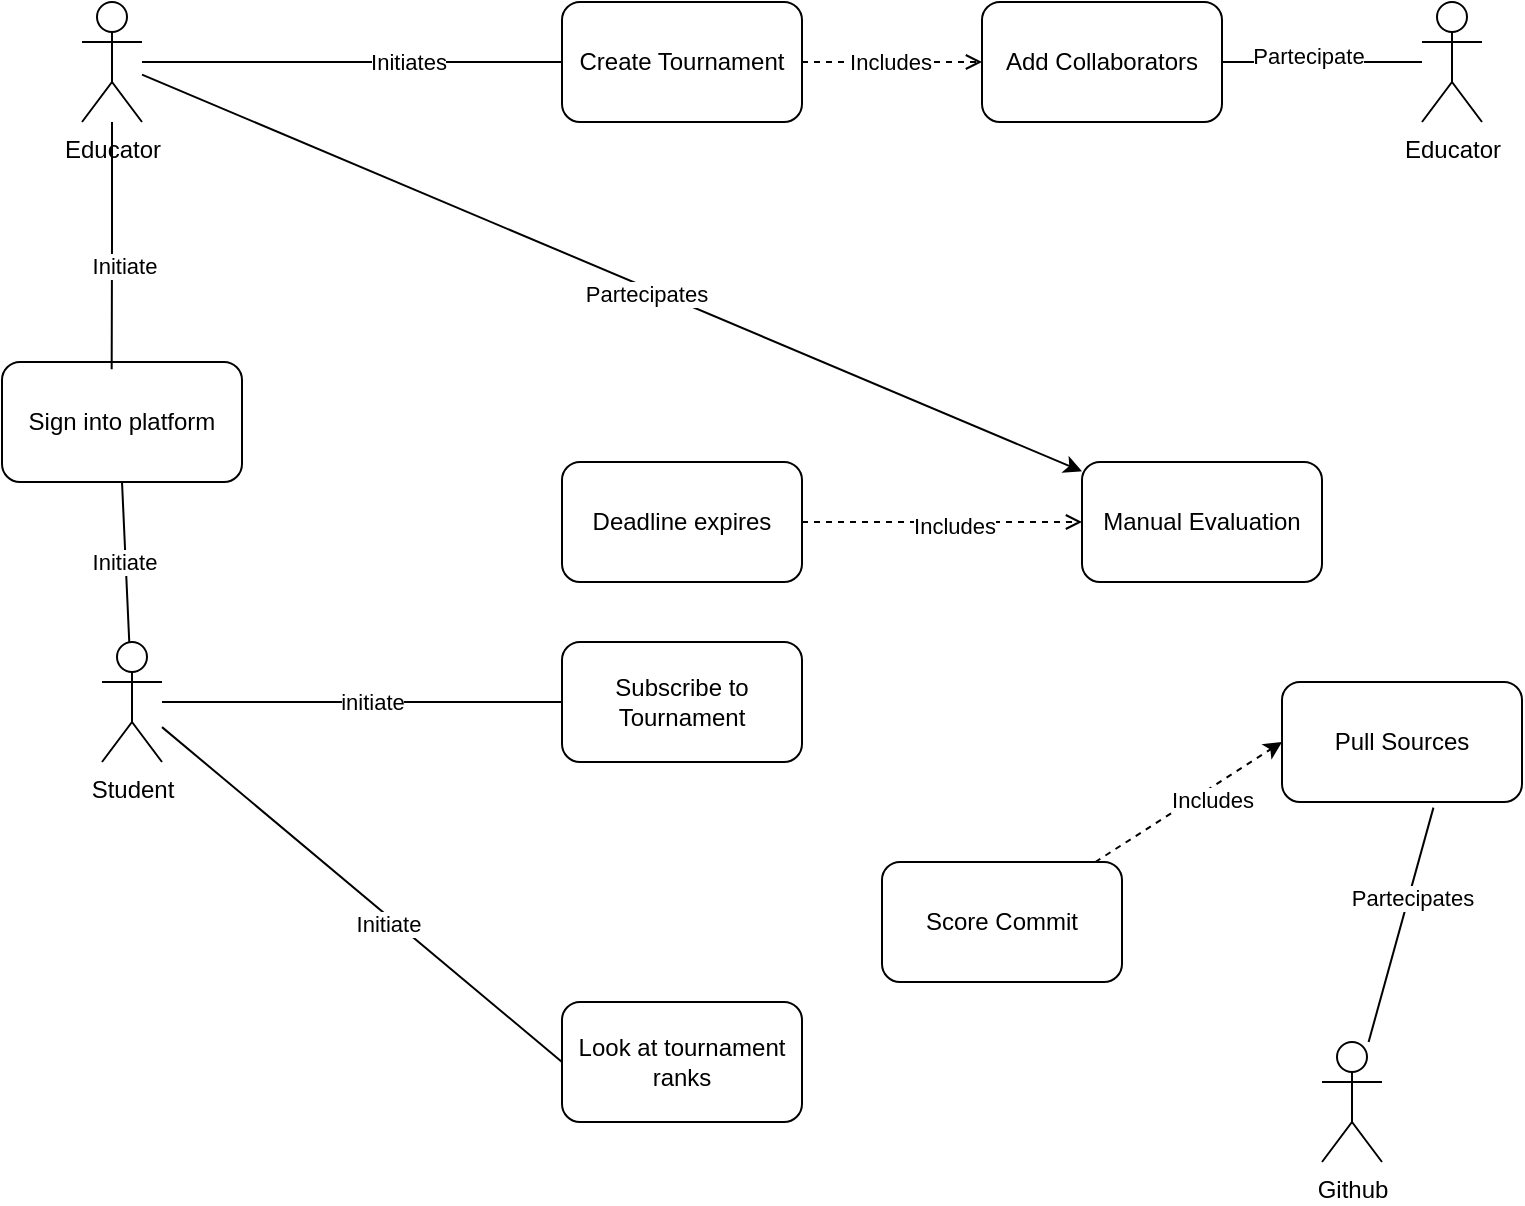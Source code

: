 <mxfile version="22.1.1" type="device">
  <diagram name="Page-1" id="14Ba-zBAdnsFHIcO7eYu">
    <mxGraphModel dx="1161" dy="638" grid="1" gridSize="10" guides="1" tooltips="1" connect="1" arrows="1" fold="1" page="1" pageScale="1" pageWidth="850" pageHeight="1100" math="0" shadow="0">
      <root>
        <mxCell id="0" />
        <mxCell id="1" parent="0" />
        <mxCell id="ohb2JiH-lBD_aOpPsfsn-25" style="edgeStyle=orthogonalEdgeStyle;rounded=0;orthogonalLoop=1;jettySize=auto;html=1;entryX=0;entryY=0.5;entryDx=0;entryDy=0;endArrow=none;endFill=0;" edge="1" parent="1" source="ohb2JiH-lBD_aOpPsfsn-1" target="ohb2JiH-lBD_aOpPsfsn-5">
          <mxGeometry relative="1" as="geometry" />
        </mxCell>
        <mxCell id="ohb2JiH-lBD_aOpPsfsn-26" value="Initiates" style="edgeLabel;html=1;align=center;verticalAlign=middle;resizable=0;points=[];" vertex="1" connectable="0" parent="ohb2JiH-lBD_aOpPsfsn-25">
          <mxGeometry x="0.26" relative="1" as="geometry">
            <mxPoint as="offset" />
          </mxGeometry>
        </mxCell>
        <mxCell id="ohb2JiH-lBD_aOpPsfsn-32" style="rounded=0;orthogonalLoop=1;jettySize=auto;html=1;" edge="1" parent="1" source="ohb2JiH-lBD_aOpPsfsn-1" target="ohb2JiH-lBD_aOpPsfsn-11">
          <mxGeometry relative="1" as="geometry" />
        </mxCell>
        <mxCell id="ohb2JiH-lBD_aOpPsfsn-33" value="Partecipates" style="edgeLabel;html=1;align=center;verticalAlign=middle;resizable=0;points=[];" vertex="1" connectable="0" parent="ohb2JiH-lBD_aOpPsfsn-32">
          <mxGeometry x="0.079" y="-3" relative="1" as="geometry">
            <mxPoint as="offset" />
          </mxGeometry>
        </mxCell>
        <mxCell id="ohb2JiH-lBD_aOpPsfsn-1" value="Educator" style="shape=umlActor;verticalLabelPosition=bottom;verticalAlign=top;html=1;outlineConnect=0;" vertex="1" parent="1">
          <mxGeometry x="110" y="80" width="30" height="60" as="geometry" />
        </mxCell>
        <mxCell id="ohb2JiH-lBD_aOpPsfsn-12" style="edgeStyle=orthogonalEdgeStyle;rounded=0;orthogonalLoop=1;jettySize=auto;html=1;entryX=0;entryY=0.5;entryDx=0;entryDy=0;endArrow=none;endFill=0;" edge="1" parent="1" source="ohb2JiH-lBD_aOpPsfsn-2" target="ohb2JiH-lBD_aOpPsfsn-6">
          <mxGeometry relative="1" as="geometry" />
        </mxCell>
        <mxCell id="ohb2JiH-lBD_aOpPsfsn-13" value="initiate" style="edgeLabel;html=1;align=center;verticalAlign=middle;resizable=0;points=[];" vertex="1" connectable="0" parent="ohb2JiH-lBD_aOpPsfsn-12">
          <mxGeometry x="0.048" relative="1" as="geometry">
            <mxPoint as="offset" />
          </mxGeometry>
        </mxCell>
        <mxCell id="ohb2JiH-lBD_aOpPsfsn-14" style="orthogonalLoop=1;jettySize=auto;html=1;entryX=0;entryY=0.5;entryDx=0;entryDy=0;strokeColor=default;endArrow=none;endFill=0;" edge="1" parent="1" source="ohb2JiH-lBD_aOpPsfsn-2" target="ohb2JiH-lBD_aOpPsfsn-9">
          <mxGeometry relative="1" as="geometry" />
        </mxCell>
        <mxCell id="ohb2JiH-lBD_aOpPsfsn-15" value="Initiate" style="edgeLabel;html=1;align=center;verticalAlign=middle;resizable=0;points=[];" vertex="1" connectable="0" parent="ohb2JiH-lBD_aOpPsfsn-14">
          <mxGeometry x="0.142" y="-3" relative="1" as="geometry">
            <mxPoint as="offset" />
          </mxGeometry>
        </mxCell>
        <mxCell id="ohb2JiH-lBD_aOpPsfsn-28" style="rounded=0;orthogonalLoop=1;jettySize=auto;html=1;entryX=0.5;entryY=1;entryDx=0;entryDy=0;endArrow=none;endFill=0;" edge="1" parent="1" source="ohb2JiH-lBD_aOpPsfsn-2" target="ohb2JiH-lBD_aOpPsfsn-3">
          <mxGeometry relative="1" as="geometry" />
        </mxCell>
        <mxCell id="ohb2JiH-lBD_aOpPsfsn-29" value="Initiate" style="edgeLabel;html=1;align=center;verticalAlign=middle;resizable=0;points=[];" vertex="1" connectable="0" parent="ohb2JiH-lBD_aOpPsfsn-28">
          <mxGeometry x="-0.007" y="1" relative="1" as="geometry">
            <mxPoint as="offset" />
          </mxGeometry>
        </mxCell>
        <mxCell id="ohb2JiH-lBD_aOpPsfsn-2" value="Student" style="shape=umlActor;verticalLabelPosition=bottom;verticalAlign=top;html=1;outlineConnect=0;" vertex="1" parent="1">
          <mxGeometry x="120" y="400" width="30" height="60" as="geometry" />
        </mxCell>
        <mxCell id="ohb2JiH-lBD_aOpPsfsn-3" value="Sign into platform" style="rounded=1;whiteSpace=wrap;html=1;" vertex="1" parent="1">
          <mxGeometry x="70" y="260" width="120" height="60" as="geometry" />
        </mxCell>
        <mxCell id="ohb2JiH-lBD_aOpPsfsn-21" style="edgeStyle=orthogonalEdgeStyle;rounded=0;orthogonalLoop=1;jettySize=auto;html=1;exitX=1;exitY=0.5;exitDx=0;exitDy=0;dashed=1;endArrow=open;endFill=0;" edge="1" parent="1" source="ohb2JiH-lBD_aOpPsfsn-5" target="ohb2JiH-lBD_aOpPsfsn-10">
          <mxGeometry relative="1" as="geometry" />
        </mxCell>
        <mxCell id="ohb2JiH-lBD_aOpPsfsn-22" value="Includes" style="edgeLabel;html=1;align=center;verticalAlign=middle;resizable=0;points=[];" vertex="1" connectable="0" parent="ohb2JiH-lBD_aOpPsfsn-21">
          <mxGeometry x="-0.022" y="1" relative="1" as="geometry">
            <mxPoint y="1" as="offset" />
          </mxGeometry>
        </mxCell>
        <mxCell id="ohb2JiH-lBD_aOpPsfsn-5" value="Create Tournament" style="rounded=1;whiteSpace=wrap;html=1;" vertex="1" parent="1">
          <mxGeometry x="350" y="80" width="120" height="60" as="geometry" />
        </mxCell>
        <mxCell id="ohb2JiH-lBD_aOpPsfsn-6" value="Subscribe to Tournament" style="rounded=1;whiteSpace=wrap;html=1;" vertex="1" parent="1">
          <mxGeometry x="350" y="400" width="120" height="60" as="geometry" />
        </mxCell>
        <mxCell id="ohb2JiH-lBD_aOpPsfsn-38" style="rounded=0;orthogonalLoop=1;jettySize=auto;html=1;entryX=0;entryY=0.5;entryDx=0;entryDy=0;dashed=1;" edge="1" parent="1" source="ohb2JiH-lBD_aOpPsfsn-7" target="ohb2JiH-lBD_aOpPsfsn-19">
          <mxGeometry relative="1" as="geometry" />
        </mxCell>
        <mxCell id="ohb2JiH-lBD_aOpPsfsn-39" value="Includes" style="edgeLabel;html=1;align=center;verticalAlign=middle;resizable=0;points=[];" vertex="1" connectable="0" parent="ohb2JiH-lBD_aOpPsfsn-38">
          <mxGeometry x="0.189" y="-5" relative="1" as="geometry">
            <mxPoint as="offset" />
          </mxGeometry>
        </mxCell>
        <mxCell id="ohb2JiH-lBD_aOpPsfsn-7" value="Score Commit" style="rounded=1;whiteSpace=wrap;html=1;" vertex="1" parent="1">
          <mxGeometry x="510" y="510" width="120" height="60" as="geometry" />
        </mxCell>
        <mxCell id="ohb2JiH-lBD_aOpPsfsn-16" style="edgeStyle=orthogonalEdgeStyle;rounded=0;orthogonalLoop=1;jettySize=auto;html=1;dashed=1;endArrow=open;endFill=0;entryX=0;entryY=0.5;entryDx=0;entryDy=0;" edge="1" parent="1" source="ohb2JiH-lBD_aOpPsfsn-8" target="ohb2JiH-lBD_aOpPsfsn-11">
          <mxGeometry relative="1" as="geometry">
            <mxPoint x="550" y="340" as="targetPoint" />
          </mxGeometry>
        </mxCell>
        <mxCell id="ohb2JiH-lBD_aOpPsfsn-18" value="Includes" style="edgeLabel;html=1;align=center;verticalAlign=middle;resizable=0;points=[];" vertex="1" connectable="0" parent="ohb2JiH-lBD_aOpPsfsn-16">
          <mxGeometry x="0.084" y="-2" relative="1" as="geometry">
            <mxPoint as="offset" />
          </mxGeometry>
        </mxCell>
        <mxCell id="ohb2JiH-lBD_aOpPsfsn-8" value="Deadline expires" style="rounded=1;whiteSpace=wrap;html=1;" vertex="1" parent="1">
          <mxGeometry x="350" y="310" width="120" height="60" as="geometry" />
        </mxCell>
        <mxCell id="ohb2JiH-lBD_aOpPsfsn-9" value="Look at tournament ranks" style="rounded=1;whiteSpace=wrap;html=1;" vertex="1" parent="1">
          <mxGeometry x="350" y="580" width="120" height="60" as="geometry" />
        </mxCell>
        <mxCell id="ohb2JiH-lBD_aOpPsfsn-10" value="Add Collaborators" style="rounded=1;whiteSpace=wrap;html=1;" vertex="1" parent="1">
          <mxGeometry x="560" y="80" width="120" height="60" as="geometry" />
        </mxCell>
        <mxCell id="ohb2JiH-lBD_aOpPsfsn-11" value="Manual Evaluation" style="rounded=1;whiteSpace=wrap;html=1;" vertex="1" parent="1">
          <mxGeometry x="610" y="310" width="120" height="60" as="geometry" />
        </mxCell>
        <mxCell id="ohb2JiH-lBD_aOpPsfsn-19" value="Pull Sources" style="rounded=1;whiteSpace=wrap;html=1;" vertex="1" parent="1">
          <mxGeometry x="710" y="420" width="120" height="60" as="geometry" />
        </mxCell>
        <mxCell id="ohb2JiH-lBD_aOpPsfsn-23" style="edgeStyle=orthogonalEdgeStyle;rounded=0;orthogonalLoop=1;jettySize=auto;html=1;entryX=1;entryY=0.5;entryDx=0;entryDy=0;endArrow=none;endFill=0;" edge="1" parent="1" source="ohb2JiH-lBD_aOpPsfsn-20" target="ohb2JiH-lBD_aOpPsfsn-10">
          <mxGeometry relative="1" as="geometry" />
        </mxCell>
        <mxCell id="ohb2JiH-lBD_aOpPsfsn-24" value="Partecipate" style="edgeLabel;html=1;align=center;verticalAlign=middle;resizable=0;points=[];" vertex="1" connectable="0" parent="ohb2JiH-lBD_aOpPsfsn-23">
          <mxGeometry x="0.137" y="-3" relative="1" as="geometry">
            <mxPoint as="offset" />
          </mxGeometry>
        </mxCell>
        <mxCell id="ohb2JiH-lBD_aOpPsfsn-20" value="Educator" style="shape=umlActor;verticalLabelPosition=bottom;verticalAlign=top;html=1;outlineConnect=0;" vertex="1" parent="1">
          <mxGeometry x="780" y="80" width="30" height="60" as="geometry" />
        </mxCell>
        <mxCell id="ohb2JiH-lBD_aOpPsfsn-30" style="edgeStyle=orthogonalEdgeStyle;rounded=0;orthogonalLoop=1;jettySize=auto;html=1;entryX=0.457;entryY=0.061;entryDx=0;entryDy=0;entryPerimeter=0;endArrow=none;endFill=0;" edge="1" parent="1" source="ohb2JiH-lBD_aOpPsfsn-1" target="ohb2JiH-lBD_aOpPsfsn-3">
          <mxGeometry relative="1" as="geometry" />
        </mxCell>
        <mxCell id="ohb2JiH-lBD_aOpPsfsn-31" value="Initiate" style="edgeLabel;html=1;align=center;verticalAlign=middle;resizable=0;points=[];" vertex="1" connectable="0" parent="ohb2JiH-lBD_aOpPsfsn-30">
          <mxGeometry x="0.149" y="6" relative="1" as="geometry">
            <mxPoint y="1" as="offset" />
          </mxGeometry>
        </mxCell>
        <mxCell id="ohb2JiH-lBD_aOpPsfsn-34" value="Github" style="shape=umlActor;verticalLabelPosition=bottom;verticalAlign=top;html=1;outlineConnect=0;" vertex="1" parent="1">
          <mxGeometry x="730" y="600" width="30" height="60" as="geometry" />
        </mxCell>
        <mxCell id="ohb2JiH-lBD_aOpPsfsn-36" style="rounded=0;orthogonalLoop=1;jettySize=auto;html=1;entryX=0.631;entryY=1.047;entryDx=0;entryDy=0;entryPerimeter=0;endArrow=none;endFill=0;" edge="1" parent="1" source="ohb2JiH-lBD_aOpPsfsn-34" target="ohb2JiH-lBD_aOpPsfsn-19">
          <mxGeometry relative="1" as="geometry" />
        </mxCell>
        <mxCell id="ohb2JiH-lBD_aOpPsfsn-37" value="Partecipates" style="edgeLabel;html=1;align=center;verticalAlign=middle;resizable=0;points=[];" vertex="1" connectable="0" parent="ohb2JiH-lBD_aOpPsfsn-36">
          <mxGeometry x="0.233" y="-2" relative="1" as="geometry">
            <mxPoint as="offset" />
          </mxGeometry>
        </mxCell>
      </root>
    </mxGraphModel>
  </diagram>
</mxfile>
